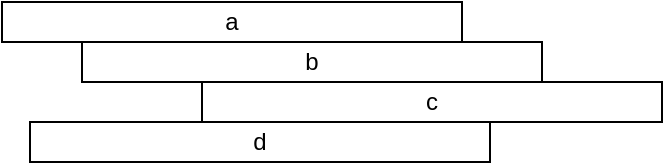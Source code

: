 <mxfile version="27.0.5">
  <diagram name="第 1 页" id="Kwic8XGMIHx3QPOr5RvE">
    <mxGraphModel dx="1554" dy="729" grid="1" gridSize="10" guides="1" tooltips="1" connect="1" arrows="1" fold="1" page="1" pageScale="1" pageWidth="827" pageHeight="1169" math="0" shadow="0">
      <root>
        <mxCell id="0" />
        <mxCell id="1" parent="0" />
        <mxCell id="SuoBby5sc5Rj_WQyR2kk-1" value="a" style="rounded=0;whiteSpace=wrap;html=1;" parent="1" vertex="1">
          <mxGeometry x="160" y="270" width="230" height="20" as="geometry" />
        </mxCell>
        <mxCell id="SuoBby5sc5Rj_WQyR2kk-2" value="b" style="rounded=0;whiteSpace=wrap;html=1;" parent="1" vertex="1">
          <mxGeometry x="200" y="290" width="230" height="20" as="geometry" />
        </mxCell>
        <mxCell id="SuoBby5sc5Rj_WQyR2kk-3" value="c" style="rounded=0;whiteSpace=wrap;html=1;" parent="1" vertex="1">
          <mxGeometry x="260" y="310" width="230" height="20" as="geometry" />
        </mxCell>
        <mxCell id="SuoBby5sc5Rj_WQyR2kk-4" value="d" style="rounded=0;whiteSpace=wrap;html=1;" parent="1" vertex="1">
          <mxGeometry x="174" y="330" width="230" height="20" as="geometry" />
        </mxCell>
      </root>
    </mxGraphModel>
  </diagram>
</mxfile>
